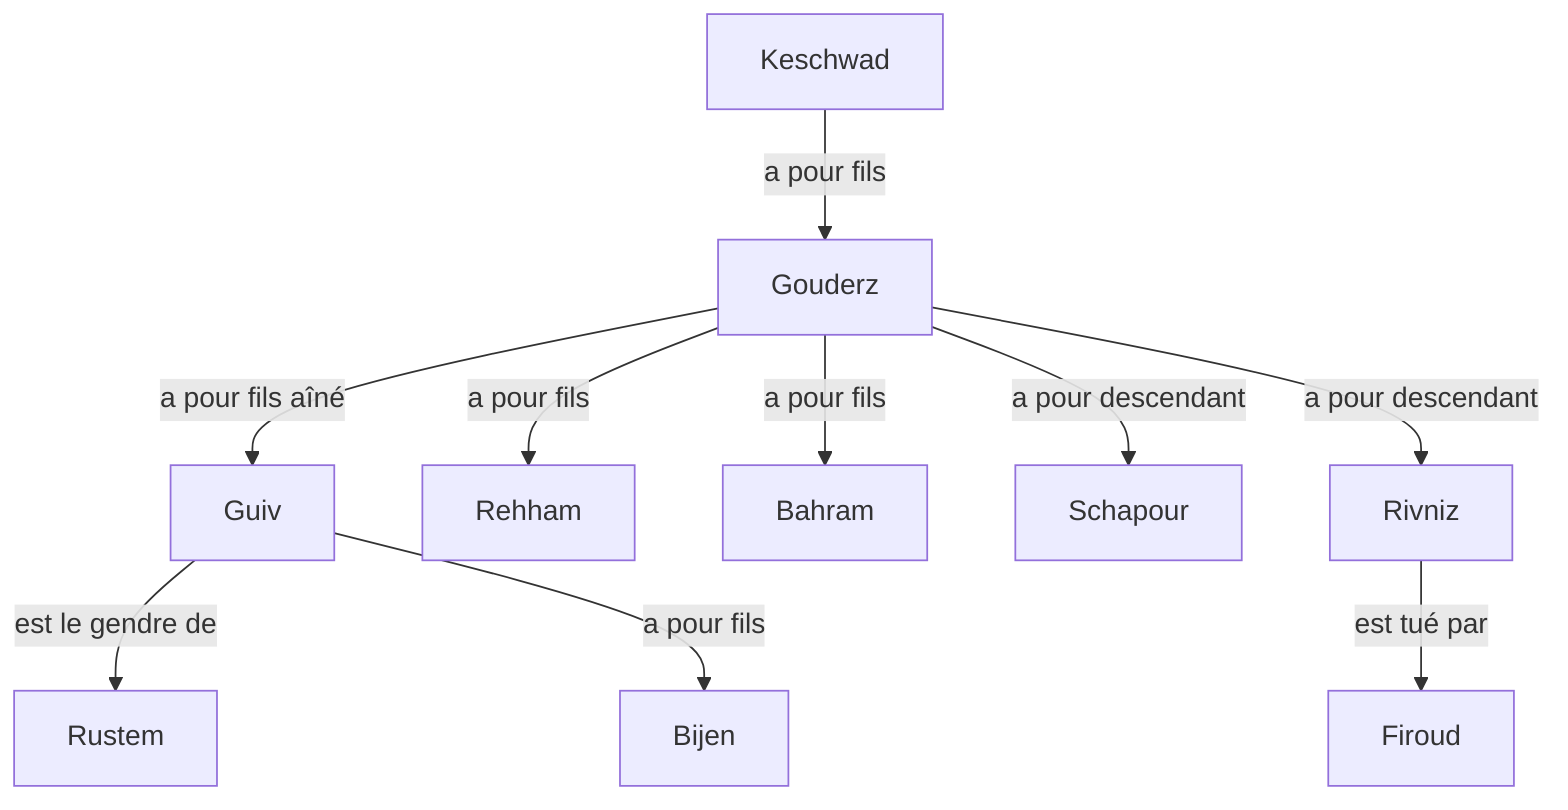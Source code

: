 graph TD
Keschwad --a pour fils--> Gouderz
Gouderz --a pour fils aîné--> Guiv
Gouderz --a pour fils--> Rehham
Gouderz --a pour fils--> Bahram
Gouderz --a pour descendant--> Schapour
Gouderz --a pour descendant--> Rivniz
Guiv --est le gendre de--> Rustem
Guiv --a pour fils--> Bijen
Rivniz --est tué par--> Firoud